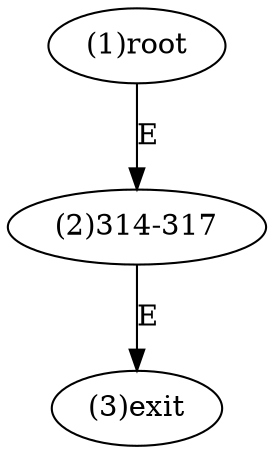 digraph "" { 
1[ label="(1)root"];
2[ label="(2)314-317"];
3[ label="(3)exit"];
1->2[ label="E"];
2->3[ label="E"];
}